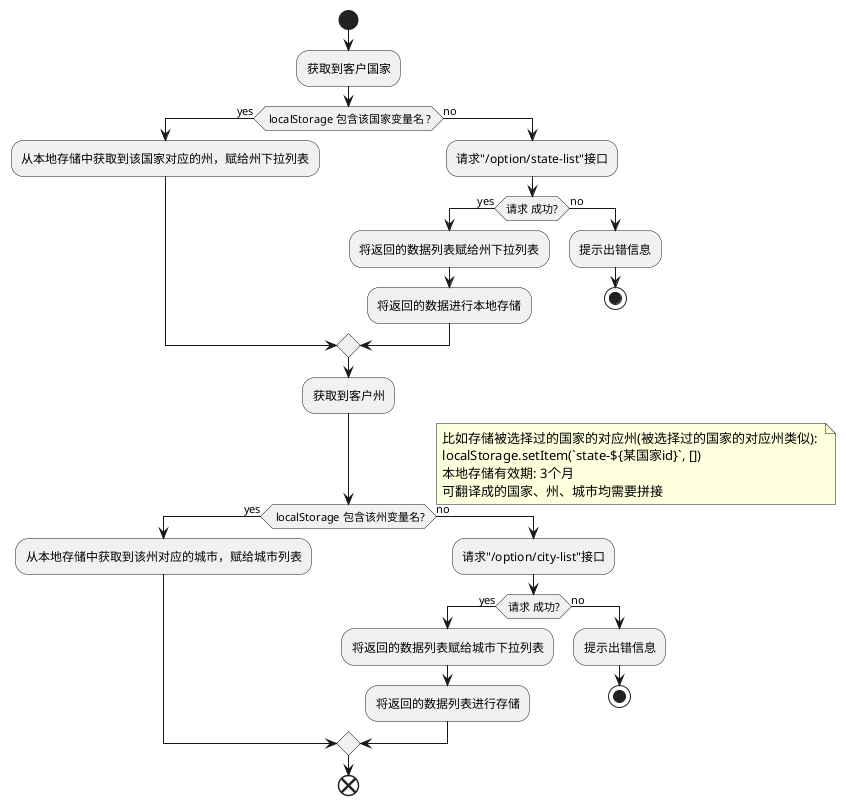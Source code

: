 @startuml

start
  :获取到客户国家;
  if( localStorage 包含该国家变量名 ?) then (yes)
    :从本地存储中获取到该国家对应的州，赋给州下拉列表;
  else (no)
    :请求"/option/state-list"接口;
    if(请求 成功?) then (yes)
      :将返回的数据列表赋给州下拉列表;
      :将返回的数据进行本地存储;
    else (no)
      :提示出错信息;
      stop
    endif
  endif
  :获取到客户州;
  if( localStorage 包含该州变量名?) then (yes)
    :从本地存储中获取到该州对应的城市，赋给城市列表;
  else (no)
    :请求"/option/city-list"接口;
    if(请求 成功?) then (yes)
      :将返回的数据列表赋给城市下拉列表;
      :将返回的数据列表进行存储;
    else (no)
      :提示出错信息;
      stop
    endif
  endif
  note right
    比如存储被选择过的国家的对应州(被选择过的国家的对应州类似): 
    localStorage.setItem(`state-${某国家id}`, [])
    本地存储有效期: 3个月
    可翻译成的国家、州、城市均需要拼接
  end note
end

@enduml
